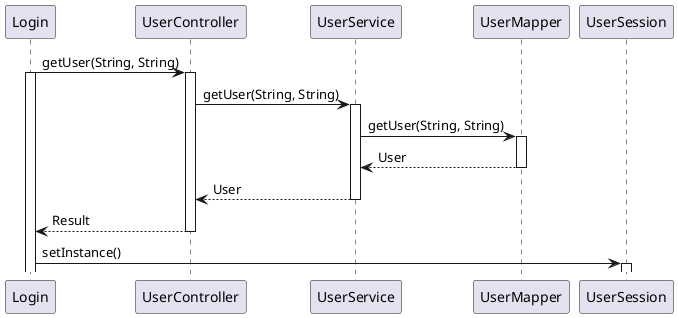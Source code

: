 @startuml
Login -> UserController: getUser(String, String)
activate Login
activate UserController

UserController -> UserService: getUser(String, String)
activate UserService

UserService -> UserMapper: getUser(String, String)
activate UserMapper

UserMapper --> UserService: User
deactivate UserMapper

UserService --> UserController: User
deactivate UserService

UserController --> Login: Result
deactivate UserController

Login -> UserSession: setInstance()
activate UserSession
@enduml